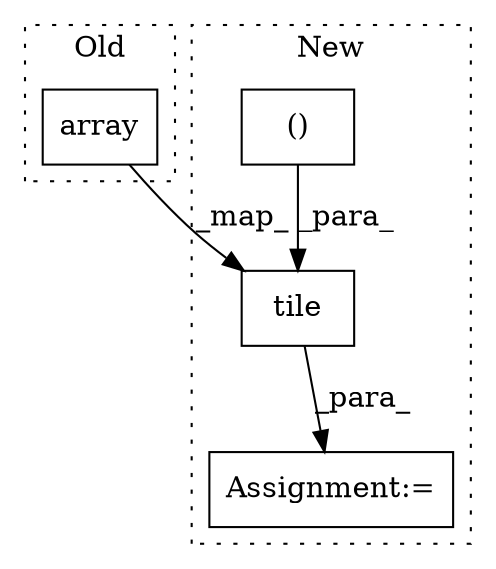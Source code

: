 digraph G {
subgraph cluster0 {
1 [label="array" a="32" s="1545,1569" l="6,1" shape="box"];
label = "Old";
style="dotted";
}
subgraph cluster1 {
2 [label="tile" a="32" s="1635,1706" l="5,2" shape="box"];
3 [label="()" a="106" s="1668" l="38" shape="box"];
4 [label="Assignment:=" a="7" s="1616" l="1" shape="box"];
label = "New";
style="dotted";
}
1 -> 2 [label="_map_"];
2 -> 4 [label="_para_"];
3 -> 2 [label="_para_"];
}